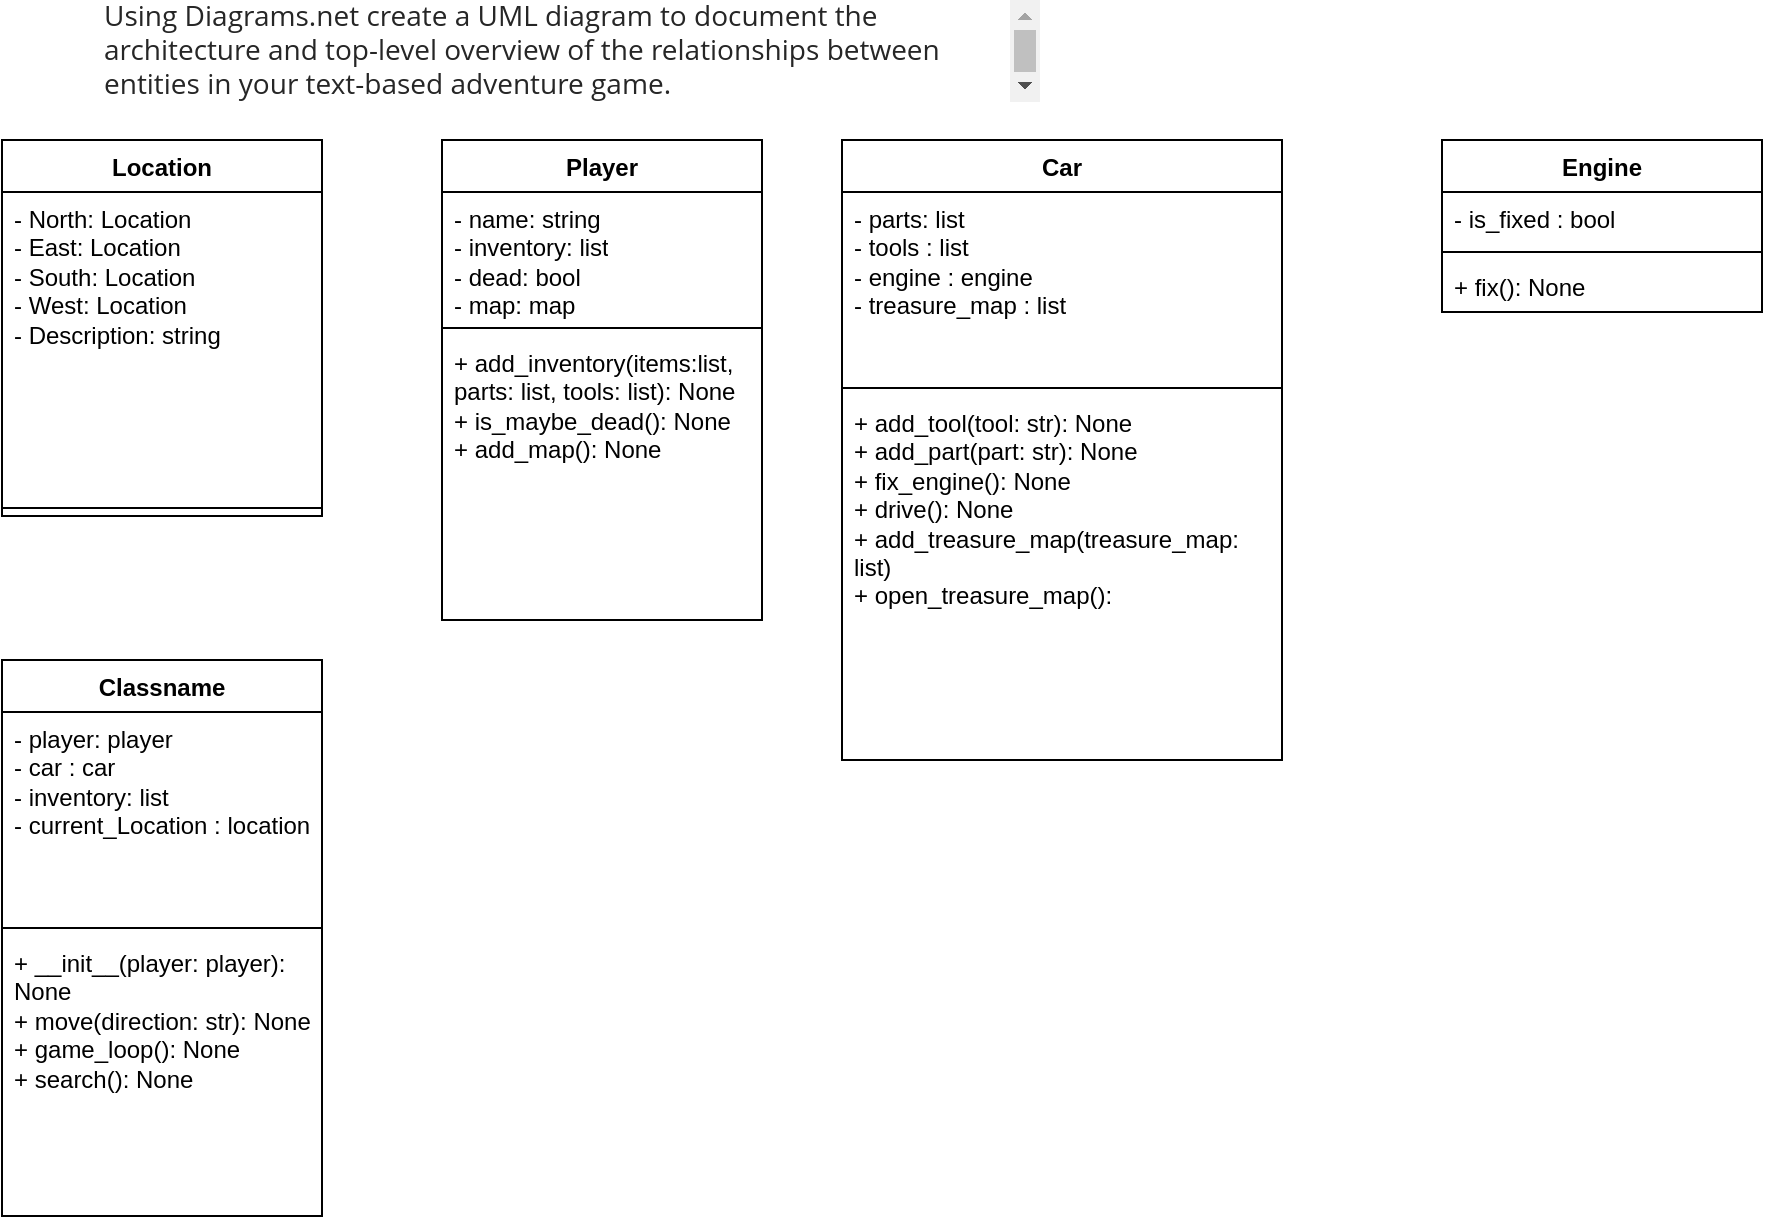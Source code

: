 <mxfile version="21.2.1" type="device">
  <diagram name="Page-1" id="iuzewAjcS1F5TYqzKa39">
    <mxGraphModel dx="2156" dy="1845" grid="1" gridSize="10" guides="1" tooltips="1" connect="1" arrows="1" fold="1" page="1" pageScale="1" pageWidth="850" pageHeight="1100" math="0" shadow="0">
      <root>
        <mxCell id="0" />
        <mxCell id="1" parent="0" />
        <mxCell id="KohGji0QIOgP2t7-RK-n-1" value="&lt;div style=&quot;box-sizing: border-box; -webkit-tap-highlight-color: rgba(0, 0, 0, 0); margin: 0px; padding: 0px; line-height: inherit; height: auto; outline: none; overflow-y: auto; tab-size: 4; text-align: left; overflow-wrap: break-word; cursor: text; min-height: 0px; max-height: none; font-family: &amp;quot;Open Sans&amp;quot;, sans-serif; color: rgb(38, 38, 38); font-size: 14px; background-color: rgb(255, 255, 255);&quot; id=&quot;bb-editor-textbox&quot; data-gramm=&quot;false&quot; class=&quot;ql-editor bb-editor&quot;&gt;&lt;p style=&quot;box-sizing: border-box; -webkit-tap-highlight-color: rgba(0, 0, 0, 0); margin: 0px; padding: 0px; font-family: inherit; font-size: 0.875rem; line-height: inherit; text-rendering: optimizelegibility; overflow-wrap: break-word; cursor: text; counter-reset: list-1 0 list-2 0 list-3 0 list-4 0 list-5 0 list-6 0 list-7 0 list-8 0 list-9 0;&quot;&gt;Using Diagrams.net create a UML diagram to document the architecture and top-level overview of the relationships between entities in your text-based adventure game.&lt;/p&gt;&lt;/div&gt;" style="text;html=1;strokeColor=none;fillColor=none;align=center;verticalAlign=middle;whiteSpace=wrap;rounded=0;" parent="1" vertex="1">
          <mxGeometry x="-10" width="470" height="30" as="geometry" />
        </mxCell>
        <mxCell id="KohGji0QIOgP2t7-RK-n-2" value="Location" style="swimlane;fontStyle=1;align=center;verticalAlign=top;childLayout=stackLayout;horizontal=1;startSize=26;horizontalStack=0;resizeParent=1;resizeParentMax=0;resizeLast=0;collapsible=1;marginBottom=0;whiteSpace=wrap;html=1;" parent="1" vertex="1">
          <mxGeometry x="-60" y="60" width="160" height="188" as="geometry" />
        </mxCell>
        <mxCell id="KohGji0QIOgP2t7-RK-n-3" value="- North: Location&amp;nbsp;&lt;br&gt;- East: Location&lt;br&gt;- South: Location&lt;br&gt;- West: Location&lt;br&gt;- Description: string" style="text;strokeColor=none;fillColor=none;align=left;verticalAlign=top;spacingLeft=4;spacingRight=4;overflow=hidden;rotatable=0;points=[[0,0.5],[1,0.5]];portConstraint=eastwest;whiteSpace=wrap;html=1;" parent="KohGji0QIOgP2t7-RK-n-2" vertex="1">
          <mxGeometry y="26" width="160" height="154" as="geometry" />
        </mxCell>
        <mxCell id="KohGji0QIOgP2t7-RK-n-4" value="" style="line;strokeWidth=1;fillColor=none;align=left;verticalAlign=middle;spacingTop=-1;spacingLeft=3;spacingRight=3;rotatable=0;labelPosition=right;points=[];portConstraint=eastwest;strokeColor=inherit;" parent="KohGji0QIOgP2t7-RK-n-2" vertex="1">
          <mxGeometry y="180" width="160" height="8" as="geometry" />
        </mxCell>
        <mxCell id="KohGji0QIOgP2t7-RK-n-6" value="Player" style="swimlane;fontStyle=1;align=center;verticalAlign=top;childLayout=stackLayout;horizontal=1;startSize=26;horizontalStack=0;resizeParent=1;resizeParentMax=0;resizeLast=0;collapsible=1;marginBottom=0;whiteSpace=wrap;html=1;" parent="1" vertex="1">
          <mxGeometry x="160" y="60" width="160" height="240" as="geometry" />
        </mxCell>
        <mxCell id="KohGji0QIOgP2t7-RK-n-7" value="- name: string&lt;br&gt;- inventory: list&lt;br&gt;- dead: bool&lt;br&gt;- map: map&amp;nbsp;&amp;nbsp;" style="text;strokeColor=none;fillColor=none;align=left;verticalAlign=top;spacingLeft=4;spacingRight=4;overflow=hidden;rotatable=0;points=[[0,0.5],[1,0.5]];portConstraint=eastwest;whiteSpace=wrap;html=1;" parent="KohGji0QIOgP2t7-RK-n-6" vertex="1">
          <mxGeometry y="26" width="160" height="64" as="geometry" />
        </mxCell>
        <mxCell id="KohGji0QIOgP2t7-RK-n-8" value="" style="line;strokeWidth=1;fillColor=none;align=left;verticalAlign=middle;spacingTop=-1;spacingLeft=3;spacingRight=3;rotatable=0;labelPosition=right;points=[];portConstraint=eastwest;strokeColor=inherit;" parent="KohGji0QIOgP2t7-RK-n-6" vertex="1">
          <mxGeometry y="90" width="160" height="8" as="geometry" />
        </mxCell>
        <mxCell id="KohGji0QIOgP2t7-RK-n-9" value="+ add_inventory(items:list, parts: list, tools: list): None&lt;br&gt;+ is_maybe_dead(): None&lt;br&gt;+ add_map(): None&lt;br&gt;" style="text;strokeColor=none;fillColor=none;align=left;verticalAlign=top;spacingLeft=4;spacingRight=4;overflow=hidden;rotatable=0;points=[[0,0.5],[1,0.5]];portConstraint=eastwest;whiteSpace=wrap;html=1;" parent="KohGji0QIOgP2t7-RK-n-6" vertex="1">
          <mxGeometry y="98" width="160" height="142" as="geometry" />
        </mxCell>
        <mxCell id="KohGji0QIOgP2t7-RK-n-14" value="Car" style="swimlane;fontStyle=1;align=center;verticalAlign=top;childLayout=stackLayout;horizontal=1;startSize=26;horizontalStack=0;resizeParent=1;resizeParentMax=0;resizeLast=0;collapsible=1;marginBottom=0;whiteSpace=wrap;html=1;" parent="1" vertex="1">
          <mxGeometry x="360" y="60" width="220" height="310" as="geometry" />
        </mxCell>
        <mxCell id="KohGji0QIOgP2t7-RK-n-15" value="- parts: list&lt;br&gt;- tools : list&lt;br&gt;- engine : engine&lt;br&gt;- treasure_map : list" style="text;strokeColor=none;fillColor=none;align=left;verticalAlign=top;spacingLeft=4;spacingRight=4;overflow=hidden;rotatable=0;points=[[0,0.5],[1,0.5]];portConstraint=eastwest;whiteSpace=wrap;html=1;" parent="KohGji0QIOgP2t7-RK-n-14" vertex="1">
          <mxGeometry y="26" width="220" height="94" as="geometry" />
        </mxCell>
        <mxCell id="KohGji0QIOgP2t7-RK-n-16" value="" style="line;strokeWidth=1;fillColor=none;align=left;verticalAlign=middle;spacingTop=-1;spacingLeft=3;spacingRight=3;rotatable=0;labelPosition=right;points=[];portConstraint=eastwest;strokeColor=inherit;" parent="KohGji0QIOgP2t7-RK-n-14" vertex="1">
          <mxGeometry y="120" width="220" height="8" as="geometry" />
        </mxCell>
        <mxCell id="KohGji0QIOgP2t7-RK-n-17" value="+ add_tool(tool: str): None&lt;br&gt;+ add_part(part: str): None&lt;br&gt;+ fix_engine(): None&lt;br&gt;+ drive(): None&amp;nbsp;&lt;br&gt;+ add_treasure_map(treasure_map: list)&lt;br&gt;+ open_treasure_map():&amp;nbsp;" style="text;strokeColor=none;fillColor=none;align=left;verticalAlign=top;spacingLeft=4;spacingRight=4;overflow=hidden;rotatable=0;points=[[0,0.5],[1,0.5]];portConstraint=eastwest;whiteSpace=wrap;html=1;" parent="KohGji0QIOgP2t7-RK-n-14" vertex="1">
          <mxGeometry y="128" width="220" height="182" as="geometry" />
        </mxCell>
        <mxCell id="KohGji0QIOgP2t7-RK-n-19" value="Engine" style="swimlane;fontStyle=1;align=center;verticalAlign=top;childLayout=stackLayout;horizontal=1;startSize=26;horizontalStack=0;resizeParent=1;resizeParentMax=0;resizeLast=0;collapsible=1;marginBottom=0;whiteSpace=wrap;html=1;" parent="1" vertex="1">
          <mxGeometry x="660" y="60" width="160" height="86" as="geometry" />
        </mxCell>
        <mxCell id="KohGji0QIOgP2t7-RK-n-20" value="- is_fixed : bool" style="text;strokeColor=none;fillColor=none;align=left;verticalAlign=top;spacingLeft=4;spacingRight=4;overflow=hidden;rotatable=0;points=[[0,0.5],[1,0.5]];portConstraint=eastwest;whiteSpace=wrap;html=1;" parent="KohGji0QIOgP2t7-RK-n-19" vertex="1">
          <mxGeometry y="26" width="160" height="26" as="geometry" />
        </mxCell>
        <mxCell id="KohGji0QIOgP2t7-RK-n-21" value="" style="line;strokeWidth=1;fillColor=none;align=left;verticalAlign=middle;spacingTop=-1;spacingLeft=3;spacingRight=3;rotatable=0;labelPosition=right;points=[];portConstraint=eastwest;strokeColor=inherit;" parent="KohGji0QIOgP2t7-RK-n-19" vertex="1">
          <mxGeometry y="52" width="160" height="8" as="geometry" />
        </mxCell>
        <mxCell id="KohGji0QIOgP2t7-RK-n-22" value="+ fix(): None" style="text;strokeColor=none;fillColor=none;align=left;verticalAlign=top;spacingLeft=4;spacingRight=4;overflow=hidden;rotatable=0;points=[[0,0.5],[1,0.5]];portConstraint=eastwest;whiteSpace=wrap;html=1;" parent="KohGji0QIOgP2t7-RK-n-19" vertex="1">
          <mxGeometry y="60" width="160" height="26" as="geometry" />
        </mxCell>
        <mxCell id="KohGji0QIOgP2t7-RK-n-24" value="Classname" style="swimlane;fontStyle=1;align=center;verticalAlign=top;childLayout=stackLayout;horizontal=1;startSize=26;horizontalStack=0;resizeParent=1;resizeParentMax=0;resizeLast=0;collapsible=1;marginBottom=0;whiteSpace=wrap;html=1;" parent="1" vertex="1">
          <mxGeometry x="-60" y="320" width="160" height="278" as="geometry" />
        </mxCell>
        <mxCell id="KohGji0QIOgP2t7-RK-n-25" value="- player: player&lt;br&gt;- car : car&lt;br&gt;- inventory: list&lt;br&gt;- current_Location : location" style="text;strokeColor=none;fillColor=none;align=left;verticalAlign=top;spacingLeft=4;spacingRight=4;overflow=hidden;rotatable=0;points=[[0,0.5],[1,0.5]];portConstraint=eastwest;whiteSpace=wrap;html=1;" parent="KohGji0QIOgP2t7-RK-n-24" vertex="1">
          <mxGeometry y="26" width="160" height="104" as="geometry" />
        </mxCell>
        <mxCell id="KohGji0QIOgP2t7-RK-n-26" value="" style="line;strokeWidth=1;fillColor=none;align=left;verticalAlign=middle;spacingTop=-1;spacingLeft=3;spacingRight=3;rotatable=0;labelPosition=right;points=[];portConstraint=eastwest;strokeColor=inherit;" parent="KohGji0QIOgP2t7-RK-n-24" vertex="1">
          <mxGeometry y="130" width="160" height="8" as="geometry" />
        </mxCell>
        <mxCell id="KohGji0QIOgP2t7-RK-n-27" value="+ __init__(player: player): None&lt;br&gt;+ move(direction: str): None&lt;br&gt;+ game_loop(): None&lt;br&gt;+ search(): None" style="text;strokeColor=none;fillColor=none;align=left;verticalAlign=top;spacingLeft=4;spacingRight=4;overflow=hidden;rotatable=0;points=[[0,0.5],[1,0.5]];portConstraint=eastwest;whiteSpace=wrap;html=1;" parent="KohGji0QIOgP2t7-RK-n-24" vertex="1">
          <mxGeometry y="138" width="160" height="140" as="geometry" />
        </mxCell>
      </root>
    </mxGraphModel>
  </diagram>
</mxfile>
